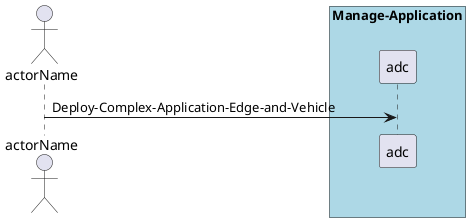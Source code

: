 @startuml
Actor "actorName" as A

box "Manage-Application" #lightblue
participant "adc" as S
A -> S : Deploy-Complex-Application-Edge-and-Vehicle
end box

@enduml
